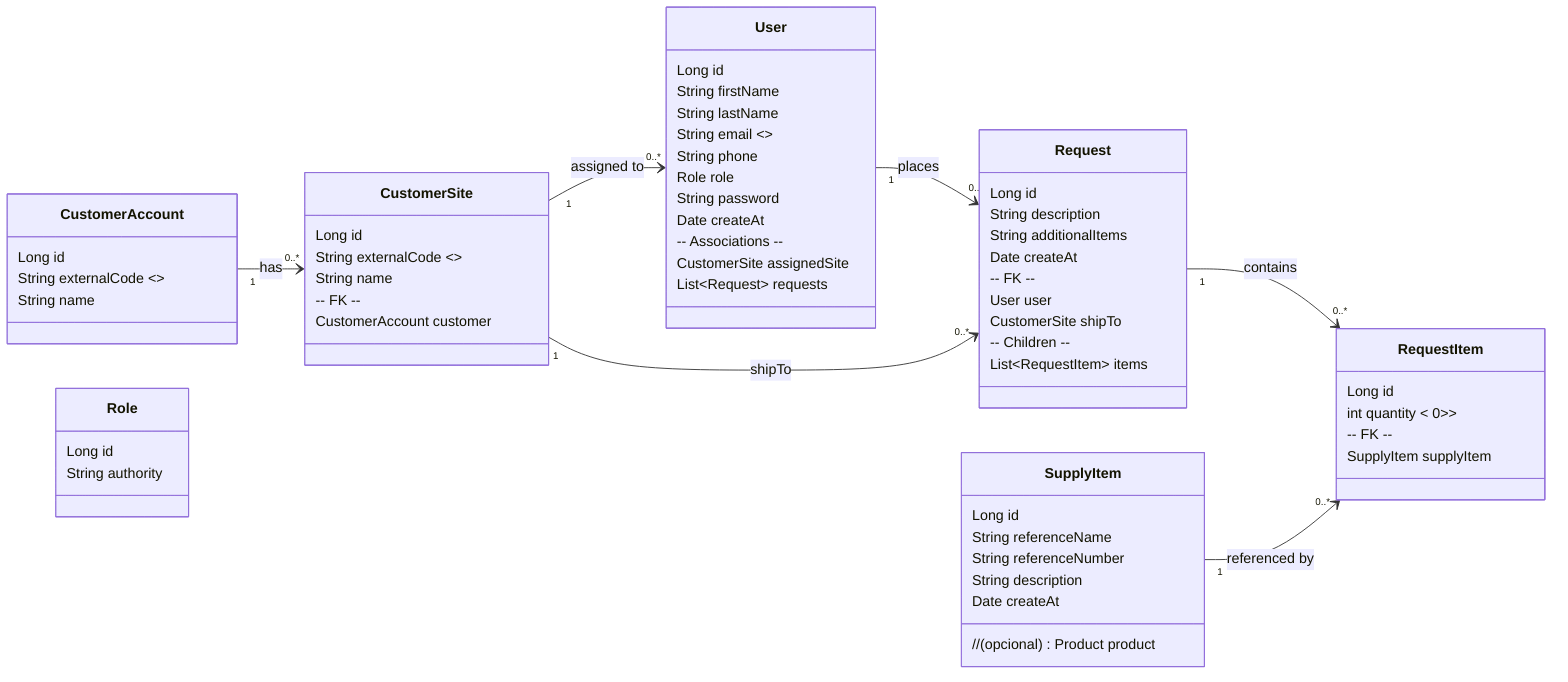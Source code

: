 classDiagram
  direction LR

  class User {
    Long id
    String firstName
    String lastName
    String email <<UNIQUE>>
    String phone
    Role role
    String password
    Date createAt
    -- Associations --
    CustomerSite assignedSite
    List~Request~ requests
  }

  class CustomerAccount {
    Long id
    String externalCode  <<UNIQUE>>
    String name
  }

  class CustomerSite {
    Long id
    String externalCode  <<UNIQUE per customer>>
    String name
    -- FK --
    CustomerAccount customer
  }

  class Request {
    Long id
    String description
    String additionalItems
    Date createAt
    -- FK --
    User user
    CustomerSite shipTo
    -- Children --
    List~RequestItem~ items
  }

  class RequestItem {
    Long id
    int quantity  <<CHECK > 0>>
    -- FK --
    SupplyItem supplyItem
  }

  class SupplyItem {
    Long id
    String referenceName
    String referenceNumber
    String description
    Date createAt
    // (opcional) Product product
  }

  class Role {
    Long id
    String authority
  }

  %% Cardinalities
  CustomerAccount "1" --> "0..*" CustomerSite : has
  CustomerSite "1" --> "0..*" User : assigned to
  User "1" --> "0..*" Request : places
  CustomerSite "1" --> "0..*" Request : shipTo
  Request "1" --> "0..*" RequestItem : contains
  SupplyItem "1" --> "0..*" RequestItem : referenced by